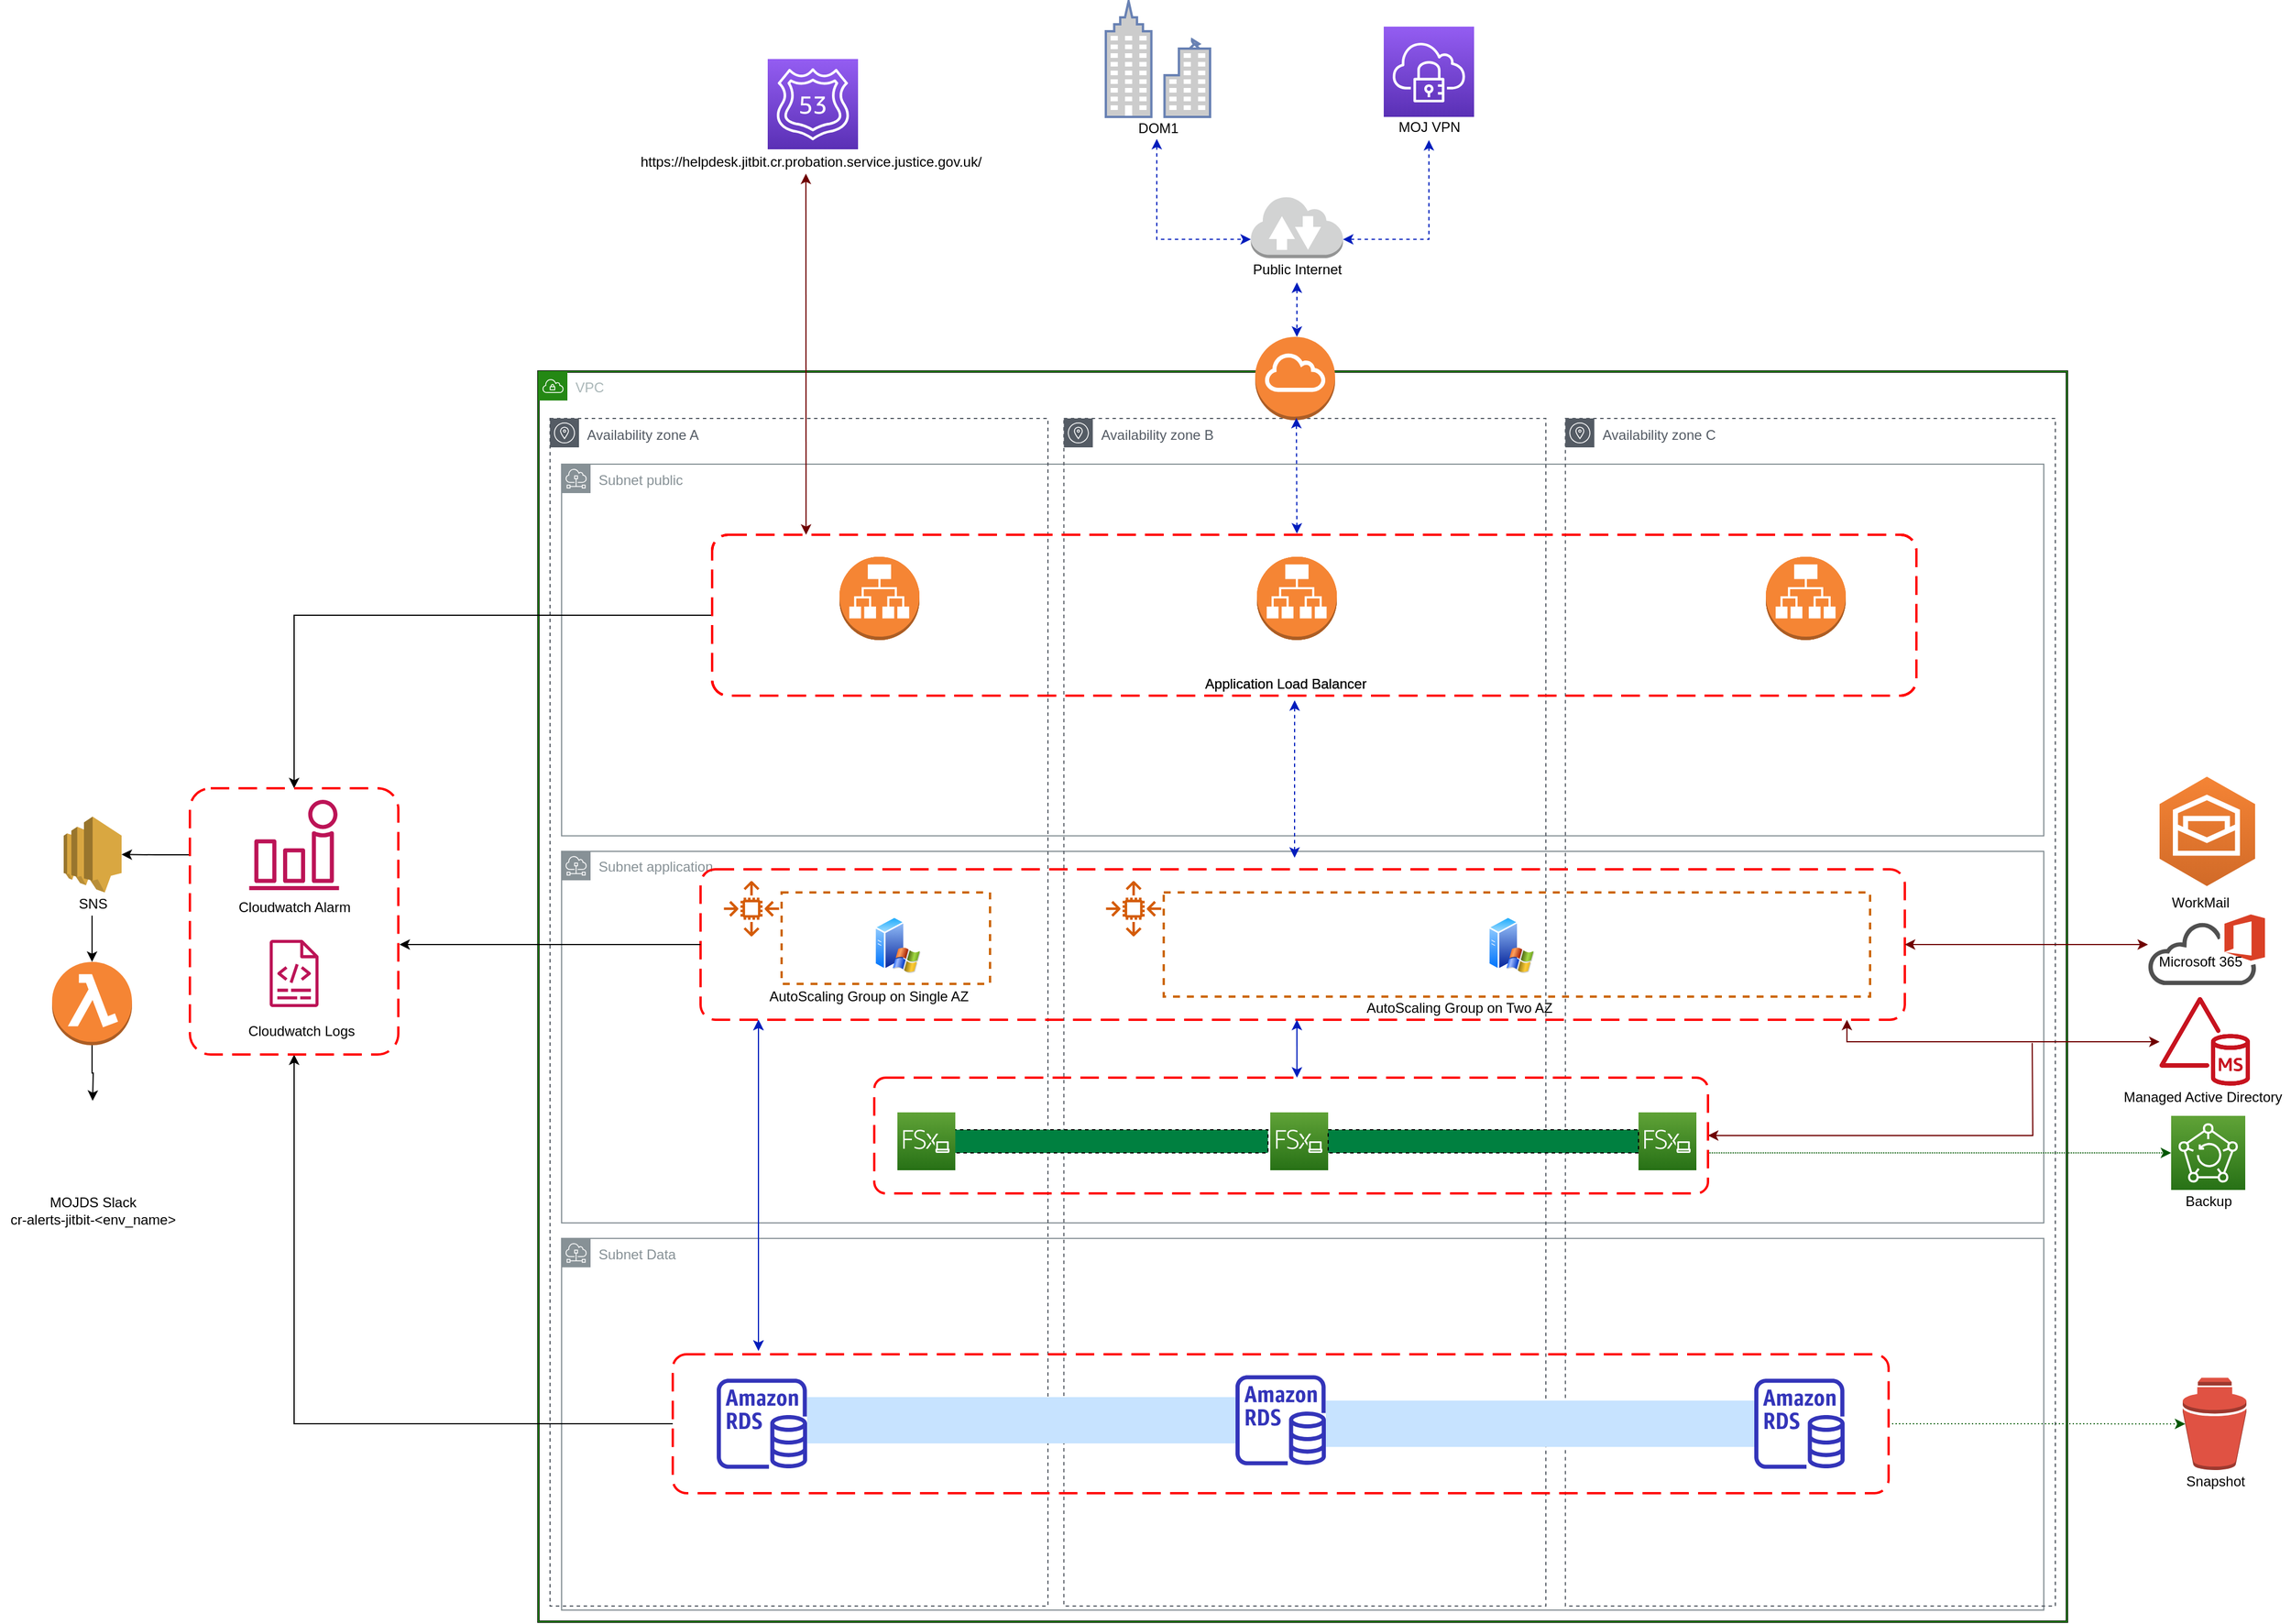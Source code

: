 <mxfile version="15.7.4" type="device"><diagram id="gsjbE1C78E21jLH0nP0n" name="Page-1"><mxGraphModel dx="1426" dy="801" grid="1" gridSize="10" guides="1" tooltips="1" connect="1" arrows="1" fold="1" page="1" pageScale="1" pageWidth="827" pageHeight="1169" math="0" shadow="0"><root><mxCell id="0"/><mxCell id="8p_iDYZXsLpqDmVT-k0H-7" value="Subnets" style="" parent="0"/><mxCell id="8p_iDYZXsLpqDmVT-k0H-8" value="" style="group" parent="8p_iDYZXsLpqDmVT-k0H-7" vertex="1" connectable="0"><mxGeometry x="710" y="480" width="1280" height="990" as="geometry"/></mxCell><mxCell id="8p_iDYZXsLpqDmVT-k0H-9" value="Subnet public" style="outlineConnect=0;gradientColor=none;html=1;whiteSpace=wrap;fontSize=12;fontStyle=0;shape=mxgraph.aws4.group;grIcon=mxgraph.aws4.group_subnet;strokeColor=#879196;fillColor=none;verticalAlign=top;align=left;spacingLeft=30;fontColor=#879196;dashed=0;" parent="8p_iDYZXsLpqDmVT-k0H-8" vertex="1"><mxGeometry width="1280" height="321.081" as="geometry"/></mxCell><mxCell id="8p_iDYZXsLpqDmVT-k0H-10" value="Subnet application" style="outlineConnect=0;gradientColor=none;html=1;whiteSpace=wrap;fontSize=12;fontStyle=0;shape=mxgraph.aws4.group;grIcon=mxgraph.aws4.group_subnet;strokeColor=#879196;fillColor=none;verticalAlign=top;align=left;spacingLeft=30;fontColor=#879196;dashed=0;" parent="8p_iDYZXsLpqDmVT-k0H-8" vertex="1"><mxGeometry y="334.459" width="1280" height="321.081" as="geometry"/></mxCell><mxCell id="8p_iDYZXsLpqDmVT-k0H-11" value="Subnet Data" style="outlineConnect=0;gradientColor=none;html=1;whiteSpace=wrap;fontSize=12;fontStyle=0;shape=mxgraph.aws4.group;grIcon=mxgraph.aws4.group_subnet;strokeColor=#879196;fillColor=none;verticalAlign=top;align=left;spacingLeft=30;fontColor=#879196;dashed=0;" parent="8p_iDYZXsLpqDmVT-k0H-8" vertex="1"><mxGeometry y="668.919" width="1280" height="321.081" as="geometry"/></mxCell><mxCell id="JRkHUUHivJBWcr3CNkuv-0" value="" style="sketch=0;pointerEvents=1;shadow=0;dashed=0;html=1;strokeColor=none;fillColor=#505050;labelPosition=center;verticalLabelPosition=bottom;outlineConnect=0;verticalAlign=top;align=center;shape=mxgraph.office.clouds.office_365;" vertex="1" parent="8p_iDYZXsLpqDmVT-k0H-7"><mxGeometry x="2080" y="869" width="101" height="61" as="geometry"/></mxCell><mxCell id="JRkHUUHivJBWcr3CNkuv-1" value="WorkMail" style="text;html=1;resizable=0;autosize=1;align=center;verticalAlign=middle;points=[];fillColor=none;strokeColor=none;rounded=0;" vertex="1" parent="8p_iDYZXsLpqDmVT-k0H-7"><mxGeometry x="2090" y="849" width="70" height="20" as="geometry"/></mxCell><mxCell id="8p_iDYZXsLpqDmVT-k0H-12" value="VPC" style="" parent="0"/><mxCell id="8p_iDYZXsLpqDmVT-k0H-13" value="" style="group;strokeWidth=2;strokeColor=default;" parent="8p_iDYZXsLpqDmVT-k0H-12" vertex="1" connectable="0"><mxGeometry x="690" y="400" width="1320" height="1080" as="geometry"/></mxCell><mxCell id="8p_iDYZXsLpqDmVT-k0H-14" value="VPC" style="points=[[0,0],[0.25,0],[0.5,0],[0.75,0],[1,0],[1,0.25],[1,0.5],[1,0.75],[1,1],[0.75,1],[0.5,1],[0.25,1],[0,1],[0,0.75],[0,0.5],[0,0.25]];outlineConnect=0;gradientColor=none;html=1;whiteSpace=wrap;fontSize=12;fontStyle=0;shape=mxgraph.aws4.group;grIcon=mxgraph.aws4.group_vpc;strokeColor=#248814;fillColor=none;verticalAlign=top;align=left;spacingLeft=30;fontColor=#AAB7B8;dashed=0;" parent="8p_iDYZXsLpqDmVT-k0H-13" vertex="1"><mxGeometry width="1320.0" height="1080" as="geometry"/></mxCell><mxCell id="8p_iDYZXsLpqDmVT-k0H-15" value="Availability zone C" style="outlineConnect=0;gradientColor=none;html=1;whiteSpace=wrap;fontSize=12;fontStyle=0;shape=mxgraph.aws4.group;grIcon=mxgraph.aws4.group_availability_zone;strokeColor=#545B64;fillColor=none;verticalAlign=top;align=left;spacingLeft=30;fontColor=#545B64;dashed=1;" parent="8p_iDYZXsLpqDmVT-k0H-13" vertex="1"><mxGeometry x="886.87" y="40.5" width="423.13" height="1026" as="geometry"/></mxCell><mxCell id="8p_iDYZXsLpqDmVT-k0H-16" value="Availability zone B" style="outlineConnect=0;gradientColor=none;html=1;whiteSpace=wrap;fontSize=12;fontStyle=0;shape=mxgraph.aws4.group;grIcon=mxgraph.aws4.group_availability_zone;strokeColor=#545B64;fillColor=none;verticalAlign=top;align=left;spacingLeft=30;fontColor=#545B64;dashed=1;" parent="8p_iDYZXsLpqDmVT-k0H-13" vertex="1"><mxGeometry x="453.75" y="40.5" width="416.25" height="1026" as="geometry"/></mxCell><mxCell id="8p_iDYZXsLpqDmVT-k0H-17" value="Availability zone A" style="outlineConnect=0;gradientColor=none;html=1;whiteSpace=wrap;fontSize=12;fontStyle=0;shape=mxgraph.aws4.group;grIcon=mxgraph.aws4.group_availability_zone;strokeColor=#545B64;fillColor=none;verticalAlign=top;align=left;spacingLeft=30;fontColor=#545B64;dashed=1;" parent="8p_iDYZXsLpqDmVT-k0H-13" vertex="1"><mxGeometry x="10" y="40.5" width="430" height="1026" as="geometry"/></mxCell><mxCell id="JRkHUUHivJBWcr3CNkuv-6" value="" style="rounded=1;arcSize=10;dashed=1;strokeColor=#ff0000;fillColor=none;gradientColor=none;dashPattern=8 4;strokeWidth=2;fontColor=#006600;" vertex="1" parent="8p_iDYZXsLpqDmVT-k0H-13"><mxGeometry x="140" y="430" width="1040" height="130" as="geometry"/></mxCell><mxCell id="8p_iDYZXsLpqDmVT-k0H-124" value="" style="aspect=fixed;perimeter=ellipsePerimeter;html=1;align=center;shadow=0;dashed=0;spacingTop=3;image;image=img/lib/active_directory/windows_server_2.svg;" parent="8p_iDYZXsLpqDmVT-k0H-13" vertex="1"><mxGeometry x="290" y="470" width="40" height="50" as="geometry"/></mxCell><mxCell id="JRkHUUHivJBWcr3CNkuv-9" value="" style="sketch=0;outlineConnect=0;fontColor=#232F3E;gradientColor=none;fillColor=#D45B07;strokeColor=none;dashed=0;verticalLabelPosition=bottom;verticalAlign=top;align=center;html=1;fontSize=12;fontStyle=0;aspect=fixed;pointerEvents=1;shape=mxgraph.aws4.auto_scaling2;rounded=1;" vertex="1" parent="8p_iDYZXsLpqDmVT-k0H-13"><mxGeometry x="160" y="440" width="48" height="48" as="geometry"/></mxCell><mxCell id="JRkHUUHivJBWcr3CNkuv-12" value="" style="rounded=0;whiteSpace=wrap;html=1;dashed=1;strokeColor=#CC6600;strokeWidth=2;fillColor=none;" vertex="1" parent="8p_iDYZXsLpqDmVT-k0H-13"><mxGeometry x="210" y="450" width="180" height="79" as="geometry"/></mxCell><mxCell id="JRkHUUHivJBWcr3CNkuv-13" value="" style="sketch=0;outlineConnect=0;fontColor=#232F3E;gradientColor=none;fillColor=#D45B07;strokeColor=none;dashed=0;verticalLabelPosition=bottom;verticalAlign=top;align=center;html=1;fontSize=12;fontStyle=0;aspect=fixed;pointerEvents=1;shape=mxgraph.aws4.auto_scaling2;rounded=1;" vertex="1" parent="8p_iDYZXsLpqDmVT-k0H-13"><mxGeometry x="490" y="440" width="48" height="48" as="geometry"/></mxCell><mxCell id="JRkHUUHivJBWcr3CNkuv-14" value="" style="rounded=0;whiteSpace=wrap;html=1;dashed=1;strokeColor=#CC6600;strokeWidth=2;fillColor=none;" vertex="1" parent="8p_iDYZXsLpqDmVT-k0H-13"><mxGeometry x="540" y="450" width="610" height="90" as="geometry"/></mxCell><mxCell id="JRkHUUHivJBWcr3CNkuv-15" value="" style="aspect=fixed;perimeter=ellipsePerimeter;html=1;align=center;shadow=0;dashed=0;spacingTop=3;image;image=img/lib/active_directory/windows_server_2.svg;rounded=1;strokeColor=#FF0000;strokeWidth=2;fillColor=none;" vertex="1" parent="8p_iDYZXsLpqDmVT-k0H-13"><mxGeometry x="820" y="470" width="40" height="50" as="geometry"/></mxCell><mxCell id="8p_iDYZXsLpqDmVT-k0H-231" value="AutoScaling Group on Single AZ" style="text;html=1;resizable=0;autosize=1;align=center;verticalAlign=middle;points=[];fillColor=none;strokeColor=none;rounded=0;" parent="8p_iDYZXsLpqDmVT-k0H-13" vertex="1"><mxGeometry x="190" y="530" width="190" height="20" as="geometry"/></mxCell><mxCell id="JRkHUUHivJBWcr3CNkuv-17" value="AutoScaling Group on Two AZ" style="text;html=1;resizable=0;autosize=1;align=center;verticalAlign=middle;points=[];fillColor=none;strokeColor=none;rounded=0;" vertex="1" parent="8p_iDYZXsLpqDmVT-k0H-13"><mxGeometry x="705" y="540" width="180" height="20" as="geometry"/></mxCell><mxCell id="8p_iDYZXsLpqDmVT-k0H-18" value="" style="outlineConnect=0;dashed=0;verticalLabelPosition=bottom;verticalAlign=top;align=center;html=1;shape=mxgraph.aws3.internet_gateway;fillColor=#F58536;gradientColor=none;rounded=0;strokeColor=#000000;strokeWidth=2;fontColor=#006600;" parent="8p_iDYZXsLpqDmVT-k0H-12" vertex="1"><mxGeometry x="1309" y="370" width="69" height="72" as="geometry"/></mxCell><mxCell id="8p_iDYZXsLpqDmVT-k0H-19" value="Database" style="" parent="0"/><mxCell id="8p_iDYZXsLpqDmVT-k0H-22" value="" style="rounded=0;whiteSpace=wrap;html=1;fillColor=#C7E3FF;strokeColor=none;dashed=1;strokeWidth=2;" parent="8p_iDYZXsLpqDmVT-k0H-19" vertex="1"><mxGeometry x="922" y="1286" width="370" height="40" as="geometry"/></mxCell><mxCell id="8p_iDYZXsLpqDmVT-k0H-24" value="" style="rounded=0;whiteSpace=wrap;html=1;fillColor=#C7E3FF;strokeColor=none;dashed=1;strokeWidth=2;" parent="8p_iDYZXsLpqDmVT-k0H-19" vertex="1"><mxGeometry x="1370" y="1289" width="370" height="40" as="geometry"/></mxCell><mxCell id="8p_iDYZXsLpqDmVT-k0H-109" value="" style="outlineConnect=0;fontColor=#232F3E;gradientColor=none;fillColor=#3334B9;strokeColor=none;dashed=0;verticalLabelPosition=bottom;verticalAlign=top;align=center;html=1;fontSize=12;fontStyle=0;aspect=fixed;pointerEvents=1;shape=mxgraph.aws4.rds_instance;" parent="8p_iDYZXsLpqDmVT-k0H-19" vertex="1"><mxGeometry x="844" y="1270" width="78" height="78" as="geometry"/></mxCell><mxCell id="8p_iDYZXsLpqDmVT-k0H-110" value="" style="outlineConnect=0;fontColor=#232F3E;gradientColor=none;fillColor=#3334B9;strokeColor=none;dashed=0;verticalLabelPosition=bottom;verticalAlign=top;align=center;html=1;fontSize=12;fontStyle=0;aspect=fixed;pointerEvents=1;shape=mxgraph.aws4.rds_instance;" parent="8p_iDYZXsLpqDmVT-k0H-19" vertex="1"><mxGeometry x="1292" y="1267" width="78" height="78" as="geometry"/></mxCell><mxCell id="8p_iDYZXsLpqDmVT-k0H-111" value="" style="outlineConnect=0;fontColor=#232F3E;gradientColor=none;fillColor=#3334B9;strokeColor=none;dashed=0;verticalLabelPosition=bottom;verticalAlign=top;align=center;html=1;fontSize=12;fontStyle=0;aspect=fixed;pointerEvents=1;shape=mxgraph.aws4.rds_instance;" parent="8p_iDYZXsLpqDmVT-k0H-19" vertex="1"><mxGeometry x="1740" y="1270" width="78" height="78" as="geometry"/></mxCell><mxCell id="8p_iDYZXsLpqDmVT-k0H-145" style="edgeStyle=orthogonalEdgeStyle;rounded=0;orthogonalLoop=1;jettySize=auto;html=1;exitX=1;exitY=0.5;exitDx=0;exitDy=0;entryX=0.04;entryY=0.5;entryDx=0;entryDy=0;entryPerimeter=0;fillColor=#008a00;strokeColor=#005700;dashed=1;dashPattern=1 2;" parent="8p_iDYZXsLpqDmVT-k0H-19" source="8p_iDYZXsLpqDmVT-k0H-120" target="8p_iDYZXsLpqDmVT-k0H-142" edge="1"><mxGeometry relative="1" as="geometry"/></mxCell><mxCell id="8p_iDYZXsLpqDmVT-k0H-120" value="" style="rounded=1;arcSize=10;dashed=1;strokeColor=#ff0000;fillColor=none;gradientColor=none;dashPattern=8 4;strokeWidth=2;fontColor=#006600;" parent="8p_iDYZXsLpqDmVT-k0H-19" vertex="1"><mxGeometry x="806" y="1249" width="1050" height="120" as="geometry"/></mxCell><mxCell id="8p_iDYZXsLpqDmVT-k0H-142" value="" style="outlineConnect=0;dashed=0;verticalLabelPosition=bottom;verticalAlign=top;align=center;html=1;shape=mxgraph.aws3.snapshot;fillColor=#E05243;gradientColor=none;" parent="8p_iDYZXsLpqDmVT-k0H-19" vertex="1"><mxGeometry x="2110" y="1269.25" width="55" height="79.75" as="geometry"/></mxCell><mxCell id="8p_iDYZXsLpqDmVT-k0H-143" value="Snapshot" style="text;html=1;resizable=0;autosize=1;align=center;verticalAlign=middle;points=[];fillColor=none;strokeColor=none;rounded=0;" parent="8p_iDYZXsLpqDmVT-k0H-19" vertex="1"><mxGeometry x="2102.5" y="1349" width="70" height="20" as="geometry"/></mxCell><mxCell id="8p_iDYZXsLpqDmVT-k0H-25" value="FSX" style="" parent="0"/><mxCell id="8p_iDYZXsLpqDmVT-k0H-112" value="" style="points=[[0,0,0],[0.25,0,0],[0.5,0,0],[0.75,0,0],[1,0,0],[0,1,0],[0.25,1,0],[0.5,1,0],[0.75,1,0],[1,1,0],[0,0.25,0],[0,0.5,0],[0,0.75,0],[1,0.25,0],[1,0.5,0],[1,0.75,0]];outlineConnect=0;fontColor=#232F3E;gradientColor=#60A337;gradientDirection=north;fillColor=#277116;strokeColor=#ffffff;dashed=0;verticalLabelPosition=bottom;verticalAlign=top;align=center;html=1;fontSize=12;fontStyle=0;aspect=fixed;shape=mxgraph.aws4.resourceIcon;resIcon=mxgraph.aws4.fsx_for_windows_file_server;" parent="8p_iDYZXsLpqDmVT-k0H-25" vertex="1"><mxGeometry x="1322" y="1040" width="50" height="50" as="geometry"/></mxCell><mxCell id="8p_iDYZXsLpqDmVT-k0H-115" value="" style="rounded=0;whiteSpace=wrap;html=1;fillColor=#008040;dashed=1;" parent="8p_iDYZXsLpqDmVT-k0H-25" vertex="1"><mxGeometry x="1048" y="1055" width="272" height="20" as="geometry"/></mxCell><mxCell id="8p_iDYZXsLpqDmVT-k0H-149" style="edgeStyle=orthogonalEdgeStyle;rounded=0;orthogonalLoop=1;jettySize=auto;html=1;exitX=0.999;exitY=0.65;exitDx=0;exitDy=0;entryX=0;entryY=0.5;entryDx=0;entryDy=0;entryPerimeter=0;exitPerimeter=0;fillColor=#008a00;strokeColor=#005700;dashed=1;dashPattern=1 1;" parent="8p_iDYZXsLpqDmVT-k0H-25" source="8p_iDYZXsLpqDmVT-k0H-118" target="8p_iDYZXsLpqDmVT-k0H-146" edge="1"><mxGeometry relative="1" as="geometry"/></mxCell><mxCell id="8p_iDYZXsLpqDmVT-k0H-158" style="edgeStyle=orthogonalEdgeStyle;rounded=0;orthogonalLoop=1;jettySize=auto;html=1;exitX=1;exitY=0.5;exitDx=0;exitDy=0;endArrow=none;endFill=0;startArrow=classic;startFill=1;fillColor=#a20025;strokeColor=#6F0000;" parent="8p_iDYZXsLpqDmVT-k0H-25" source="8p_iDYZXsLpqDmVT-k0H-118" edge="1"><mxGeometry relative="1" as="geometry"><mxPoint x="1980" y="980" as="targetPoint"/></mxGeometry></mxCell><mxCell id="8p_iDYZXsLpqDmVT-k0H-118" value="" style="rounded=1;arcSize=10;dashed=1;strokeColor=#ff0000;fillColor=none;gradientColor=none;dashPattern=8 4;strokeWidth=2;fontColor=#006600;" parent="8p_iDYZXsLpqDmVT-k0H-25" vertex="1"><mxGeometry x="980" y="1010" width="720" height="100" as="geometry"/></mxCell><mxCell id="8p_iDYZXsLpqDmVT-k0H-126" value="" style="points=[[0,0,0],[0.25,0,0],[0.5,0,0],[0.75,0,0],[1,0,0],[0,1,0],[0.25,1,0],[0.5,1,0],[0.75,1,0],[1,1,0],[0,0.25,0],[0,0.5,0],[0,0.75,0],[1,0.25,0],[1,0.5,0],[1,0.75,0]];outlineConnect=0;fontColor=#232F3E;gradientColor=#60A337;gradientDirection=north;fillColor=#277116;strokeColor=#ffffff;dashed=0;verticalLabelPosition=bottom;verticalAlign=top;align=center;html=1;fontSize=12;fontStyle=0;aspect=fixed;shape=mxgraph.aws4.resourceIcon;resIcon=mxgraph.aws4.fsx_for_windows_file_server;" parent="8p_iDYZXsLpqDmVT-k0H-25" vertex="1"><mxGeometry x="1640" y="1040" width="50" height="50" as="geometry"/></mxCell><mxCell id="8p_iDYZXsLpqDmVT-k0H-127" value="" style="points=[[0,0,0],[0.25,0,0],[0.5,0,0],[0.75,0,0],[1,0,0],[0,1,0],[0.25,1,0],[0.5,1,0],[0.75,1,0],[1,1,0],[0,0.25,0],[0,0.5,0],[0,0.75,0],[1,0.25,0],[1,0.5,0],[1,0.75,0]];outlineConnect=0;fontColor=#232F3E;gradientColor=#60A337;gradientDirection=north;fillColor=#277116;strokeColor=#ffffff;dashed=0;verticalLabelPosition=bottom;verticalAlign=top;align=center;html=1;fontSize=12;fontStyle=0;aspect=fixed;shape=mxgraph.aws4.resourceIcon;resIcon=mxgraph.aws4.fsx_for_windows_file_server;" parent="8p_iDYZXsLpqDmVT-k0H-25" vertex="1"><mxGeometry x="1000" y="1040" width="50" height="50" as="geometry"/></mxCell><mxCell id="8p_iDYZXsLpqDmVT-k0H-128" value="" style="rounded=0;whiteSpace=wrap;html=1;fillColor=#008040;dashed=1;" parent="8p_iDYZXsLpqDmVT-k0H-25" vertex="1"><mxGeometry x="1372" y="1055" width="268" height="20" as="geometry"/></mxCell><mxCell id="8p_iDYZXsLpqDmVT-k0H-146" value="" style="points=[[0,0,0],[0.25,0,0],[0.5,0,0],[0.75,0,0],[1,0,0],[0,1,0],[0.25,1,0],[0.5,1,0],[0.75,1,0],[1,1,0],[0,0.25,0],[0,0.5,0],[0,0.75,0],[1,0.25,0],[1,0.5,0],[1,0.75,0]];outlineConnect=0;fontColor=#232F3E;gradientColor=#60A337;gradientDirection=north;fillColor=#277116;strokeColor=#ffffff;dashed=0;verticalLabelPosition=bottom;verticalAlign=top;align=center;html=1;fontSize=12;fontStyle=0;aspect=fixed;shape=mxgraph.aws4.resourceIcon;resIcon=mxgraph.aws4.backup;" parent="8p_iDYZXsLpqDmVT-k0H-25" vertex="1"><mxGeometry x="2100" y="1043" width="64" height="64" as="geometry"/></mxCell><mxCell id="8p_iDYZXsLpqDmVT-k0H-147" value="Backup" style="text;html=1;resizable=0;autosize=1;align=center;verticalAlign=middle;points=[];fillColor=none;strokeColor=none;rounded=0;" parent="8p_iDYZXsLpqDmVT-k0H-25" vertex="1"><mxGeometry x="2102" y="1107" width="60" height="20" as="geometry"/></mxCell><mxCell id="8p_iDYZXsLpqDmVT-k0H-122" value="Application" style="" parent="0"/><mxCell id="8p_iDYZXsLpqDmVT-k0H-150" style="edgeStyle=orthogonalEdgeStyle;rounded=0;orthogonalLoop=1;jettySize=auto;html=1;startArrow=classic;startFill=1;fillColor=#a20025;strokeColor=#6F0000;" parent="8p_iDYZXsLpqDmVT-k0H-122" source="JRkHUUHivJBWcr3CNkuv-6" target="8p_iDYZXsLpqDmVT-k0H-131" edge="1"><mxGeometry relative="1" as="geometry"><mxPoint x="1870" y="895" as="sourcePoint"/><Array as="points"><mxPoint x="1820" y="979"/></Array></mxGeometry></mxCell><mxCell id="8p_iDYZXsLpqDmVT-k0H-131" value="" style="outlineConnect=0;fontColor=#232F3E;gradientColor=none;fillColor=#C7131F;strokeColor=none;dashed=0;verticalLabelPosition=bottom;verticalAlign=top;align=center;html=1;fontSize=12;fontStyle=0;aspect=fixed;pointerEvents=1;shape=mxgraph.aws4.managed_ms_ad;" parent="8p_iDYZXsLpqDmVT-k0H-122" vertex="1"><mxGeometry x="2090" y="940" width="78" height="77" as="geometry"/></mxCell><mxCell id="8p_iDYZXsLpqDmVT-k0H-132" value="" style="outlineConnect=0;dashed=0;verticalLabelPosition=bottom;verticalAlign=top;align=center;html=1;shape=mxgraph.aws3.application_load_balancer;fillColor=#F58534;gradientColor=none;" parent="8p_iDYZXsLpqDmVT-k0H-122" vertex="1"><mxGeometry x="950" y="560" width="69" height="72" as="geometry"/></mxCell><mxCell id="8p_iDYZXsLpqDmVT-k0H-133" value="" style="outlineConnect=0;dashed=0;verticalLabelPosition=bottom;verticalAlign=top;align=center;html=1;shape=mxgraph.aws3.application_load_balancer;fillColor=#F58534;gradientColor=none;" parent="8p_iDYZXsLpqDmVT-k0H-122" vertex="1"><mxGeometry x="1310.5" y="560" width="69" height="72" as="geometry"/></mxCell><mxCell id="8p_iDYZXsLpqDmVT-k0H-134" value="" style="outlineConnect=0;dashed=0;verticalLabelPosition=bottom;verticalAlign=top;align=center;html=1;shape=mxgraph.aws3.application_load_balancer;fillColor=#F58534;gradientColor=none;" parent="8p_iDYZXsLpqDmVT-k0H-122" vertex="1"><mxGeometry x="1750" y="560" width="69" height="72" as="geometry"/></mxCell><mxCell id="8p_iDYZXsLpqDmVT-k0H-136" value="" style="rounded=1;arcSize=10;dashed=1;strokeColor=#ff0000;fillColor=none;gradientColor=none;dashPattern=8 4;strokeWidth=2;fontColor=#006600;" parent="8p_iDYZXsLpqDmVT-k0H-122" vertex="1"><mxGeometry x="840" y="541" width="1040" height="139" as="geometry"/></mxCell><mxCell id="8p_iDYZXsLpqDmVT-k0H-137" value="Application Load Balancer" style="text;html=1;resizable=0;autosize=1;align=center;verticalAlign=middle;points=[];fillColor=none;strokeColor=none;rounded=0;" parent="8p_iDYZXsLpqDmVT-k0H-122" vertex="1"><mxGeometry x="1260" y="660" width="150" height="20" as="geometry"/></mxCell><mxCell id="8p_iDYZXsLpqDmVT-k0H-138" value="Managed Active Directory" style="text;html=1;resizable=0;autosize=1;align=center;verticalAlign=middle;points=[];fillColor=none;strokeColor=none;rounded=0;" parent="8p_iDYZXsLpqDmVT-k0H-122" vertex="1"><mxGeometry x="2052.25" y="1017" width="150" height="20" as="geometry"/></mxCell><mxCell id="8p_iDYZXsLpqDmVT-k0H-213" value="" style="endArrow=classic;startArrow=classic;html=1;entryX=0.487;entryY=1;entryDx=0;entryDy=0;entryPerimeter=0;exitX=0.078;exitY=0;exitDx=0;exitDy=0;exitPerimeter=0;fillColor=#a20025;strokeColor=#6F0000;" parent="8p_iDYZXsLpqDmVT-k0H-122" source="8p_iDYZXsLpqDmVT-k0H-195" target="8p_iDYZXsLpqDmVT-k0H-200" edge="1"><mxGeometry width="50" height="50" relative="1" as="geometry"><mxPoint x="1160" y="330" as="sourcePoint"/><mxPoint x="1210" y="280" as="targetPoint"/></mxGeometry></mxCell><mxCell id="8p_iDYZXsLpqDmVT-k0H-214" value="" style="endArrow=classic;startArrow=classic;html=1;entryX=0.5;entryY=1;entryDx=0;entryDy=0;exitX=0.507;exitY=0;exitDx=0;exitDy=0;exitPerimeter=0;fillColor=#0050ef;strokeColor=#001DBC;" parent="8p_iDYZXsLpqDmVT-k0H-122" source="8p_iDYZXsLpqDmVT-k0H-118" edge="1"><mxGeometry width="50" height="50" relative="1" as="geometry"><mxPoint x="931.12" y="551" as="sourcePoint"/><mxPoint x="1345" y="960" as="targetPoint"/></mxGeometry></mxCell><mxCell id="8p_iDYZXsLpqDmVT-k0H-216" value="" style="endArrow=classic;startArrow=classic;html=1;fillColor=#0050ef;strokeColor=#001DBC;" parent="8p_iDYZXsLpqDmVT-k0H-122" edge="1"><mxGeometry width="50" height="50" relative="1" as="geometry"><mxPoint x="880" y="1246" as="sourcePoint"/><mxPoint x="880" y="960" as="targetPoint"/></mxGeometry></mxCell><mxCell id="8p_iDYZXsLpqDmVT-k0H-217" value="" style="endArrow=classic;startArrow=classic;html=1;entryX=0.567;entryY=1.2;entryDx=0;entryDy=0;entryPerimeter=0;fillColor=#0050ef;strokeColor=#001DBC;dashed=1;" parent="8p_iDYZXsLpqDmVT-k0H-122" edge="1"><mxGeometry width="50" height="50" relative="1" as="geometry"><mxPoint x="1343" y="820" as="sourcePoint"/><mxPoint x="1343.05" y="684" as="targetPoint"/><Array as="points"><mxPoint x="1343" y="760"/></Array></mxGeometry></mxCell><mxCell id="8p_iDYZXsLpqDmVT-k0H-218" value="" style="endArrow=classic;startArrow=classic;html=1;entryX=0.567;entryY=1.2;entryDx=0;entryDy=0;entryPerimeter=0;fillColor=#0050ef;strokeColor=#001DBC;dashed=1;" parent="8p_iDYZXsLpqDmVT-k0H-122" edge="1"><mxGeometry width="50" height="50" relative="1" as="geometry"><mxPoint x="1345" y="540" as="sourcePoint"/><mxPoint x="1344.53" y="440" as="targetPoint"/></mxGeometry></mxCell><mxCell id="8p_iDYZXsLpqDmVT-k0H-185" value="Access" style="" parent="0"/><mxCell id="8p_iDYZXsLpqDmVT-k0H-187" style="edgeStyle=orthogonalEdgeStyle;rounded=0;orthogonalLoop=1;jettySize=auto;html=1;startArrow=classic;startFill=1;fillColor=#a20025;strokeColor=#6F0000;" parent="8p_iDYZXsLpqDmVT-k0H-185" target="JRkHUUHivJBWcr3CNkuv-0" edge="1"><mxGeometry relative="1" as="geometry"><mxPoint x="1870" y="895" as="sourcePoint"/><mxPoint x="2030" y="750" as="targetPoint"/><Array as="points"><mxPoint x="2050" y="895"/><mxPoint x="2050" y="895"/></Array></mxGeometry></mxCell><mxCell id="8p_iDYZXsLpqDmVT-k0H-190" value="" style="outlineConnect=0;fontColor=#232F3E;gradientColor=none;fillColor=#C7131F;strokeColor=none;dashed=0;verticalLabelPosition=bottom;verticalAlign=top;align=center;html=1;fontSize=12;fontStyle=0;aspect=fixed;pointerEvents=1;shape=mxgraph.aws4.managed_ms_ad;" parent="8p_iDYZXsLpqDmVT-k0H-185" vertex="1"><mxGeometry x="2090" y="940" width="78" height="77" as="geometry"/></mxCell><mxCell id="8p_iDYZXsLpqDmVT-k0H-191" value="" style="outlineConnect=0;dashed=0;verticalLabelPosition=bottom;verticalAlign=top;align=center;html=1;shape=mxgraph.aws3.application_load_balancer;fillColor=#F58534;gradientColor=none;" parent="8p_iDYZXsLpqDmVT-k0H-185" vertex="1"><mxGeometry x="950" y="560" width="69" height="72" as="geometry"/></mxCell><mxCell id="8p_iDYZXsLpqDmVT-k0H-192" value="" style="outlineConnect=0;dashed=0;verticalLabelPosition=bottom;verticalAlign=top;align=center;html=1;shape=mxgraph.aws3.application_load_balancer;fillColor=#F58534;gradientColor=none;" parent="8p_iDYZXsLpqDmVT-k0H-185" vertex="1"><mxGeometry x="1310.5" y="560" width="69" height="72" as="geometry"/></mxCell><mxCell id="8p_iDYZXsLpqDmVT-k0H-193" value="" style="outlineConnect=0;dashed=0;verticalLabelPosition=bottom;verticalAlign=top;align=center;html=1;shape=mxgraph.aws3.application_load_balancer;fillColor=#F58534;gradientColor=none;" parent="8p_iDYZXsLpqDmVT-k0H-185" vertex="1"><mxGeometry x="1750" y="560" width="69" height="72" as="geometry"/></mxCell><mxCell id="8p_iDYZXsLpqDmVT-k0H-194" value="" style="outlineConnect=0;dashed=0;verticalLabelPosition=bottom;verticalAlign=top;align=center;html=1;shape=mxgraph.aws3.workmail;fillColor=#D16A28;gradientColor=#F58435;gradientDirection=north;" parent="8p_iDYZXsLpqDmVT-k0H-185" vertex="1"><mxGeometry x="2090" y="750" width="82.5" height="94.5" as="geometry"/></mxCell><mxCell id="8p_iDYZXsLpqDmVT-k0H-195" value="" style="rounded=1;arcSize=10;dashed=1;strokeColor=#ff0000;fillColor=none;gradientColor=none;dashPattern=8 4;strokeWidth=2;fontColor=#006600;" parent="8p_iDYZXsLpqDmVT-k0H-185" vertex="1"><mxGeometry x="840" y="541" width="1040" height="139" as="geometry"/></mxCell><mxCell id="8p_iDYZXsLpqDmVT-k0H-196" value="Application Load Balancer" style="text;html=1;resizable=0;autosize=1;align=center;verticalAlign=middle;points=[];fillColor=none;strokeColor=none;rounded=0;" parent="8p_iDYZXsLpqDmVT-k0H-185" vertex="1"><mxGeometry x="1260" y="660" width="150" height="20" as="geometry"/></mxCell><mxCell id="8p_iDYZXsLpqDmVT-k0H-199" value="" style="points=[[0,0,0],[0.25,0,0],[0.5,0,0],[0.75,0,0],[1,0,0],[0,1,0],[0.25,1,0],[0.5,1,0],[0.75,1,0],[1,1,0],[0,0.25,0],[0,0.5,0],[0,0.75,0],[1,0.25,0],[1,0.5,0],[1,0.75,0]];outlineConnect=0;fontColor=#232F3E;gradientColor=#945DF2;gradientDirection=north;fillColor=#5A30B5;strokeColor=#ffffff;dashed=0;verticalLabelPosition=bottom;verticalAlign=top;align=center;html=1;fontSize=12;fontStyle=0;aspect=fixed;shape=mxgraph.aws4.resourceIcon;resIcon=mxgraph.aws4.route_53;" parent="8p_iDYZXsLpqDmVT-k0H-185" vertex="1"><mxGeometry x="888" y="130" width="78" height="78" as="geometry"/></mxCell><mxCell id="8p_iDYZXsLpqDmVT-k0H-200" value="https://helpdesk.jitbit.cr.probation.service.justice.gov.uk/" style="text;html=1;resizable=0;autosize=1;align=center;verticalAlign=middle;points=[];fillColor=none;strokeColor=none;rounded=0;" parent="8p_iDYZXsLpqDmVT-k0H-185" vertex="1"><mxGeometry x="770" y="209" width="310" height="20" as="geometry"/></mxCell><mxCell id="8p_iDYZXsLpqDmVT-k0H-201" style="edgeStyle=orthogonalEdgeStyle;rounded=0;orthogonalLoop=1;jettySize=auto;html=1;exitX=0.5;exitY=1.05;exitDx=0;exitDy=0;exitPerimeter=0;entryX=1;entryY=0.7;entryDx=0;entryDy=0;entryPerimeter=0;startArrow=classic;startFill=1;fillColor=#0050ef;strokeColor=#001DBC;dashed=1;" parent="8p_iDYZXsLpqDmVT-k0H-185" source="8p_iDYZXsLpqDmVT-k0H-209" target="8p_iDYZXsLpqDmVT-k0H-206" edge="1"><mxGeometry relative="1" as="geometry"/></mxCell><mxCell id="8p_iDYZXsLpqDmVT-k0H-202" value="" style="points=[[0,0,0],[0.25,0,0],[0.5,0,0],[0.75,0,0],[1,0,0],[0,1,0],[0.25,1,0],[0.5,1,0],[0.75,1,0],[1,1,0],[0,0.25,0],[0,0.5,0],[0,0.75,0],[1,0.25,0],[1,0.5,0],[1,0.75,0]];outlineConnect=0;fontColor=#232F3E;gradientColor=#945DF2;gradientDirection=north;fillColor=#5A30B5;strokeColor=#ffffff;dashed=0;verticalLabelPosition=bottom;verticalAlign=top;align=center;html=1;fontSize=12;fontStyle=0;aspect=fixed;shape=mxgraph.aws4.resourceIcon;resIcon=mxgraph.aws4.client_vpn;" parent="8p_iDYZXsLpqDmVT-k0H-185" vertex="1"><mxGeometry x="1420" y="102" width="78" height="78" as="geometry"/></mxCell><mxCell id="8p_iDYZXsLpqDmVT-k0H-203" style="edgeStyle=orthogonalEdgeStyle;rounded=0;orthogonalLoop=1;jettySize=auto;html=1;exitX=0.48;exitY=0.95;exitDx=0;exitDy=0;exitPerimeter=0;entryX=0;entryY=0.7;entryDx=0;entryDy=0;entryPerimeter=0;verticalAlign=middle;horizontal=1;startArrow=classic;startFill=1;fillColor=#0050ef;strokeColor=#001DBC;dashed=1;" parent="8p_iDYZXsLpqDmVT-k0H-185" source="8p_iDYZXsLpqDmVT-k0H-208" target="8p_iDYZXsLpqDmVT-k0H-206" edge="1"><mxGeometry relative="1" as="geometry"/></mxCell><mxCell id="8p_iDYZXsLpqDmVT-k0H-204" value="" style="fontColor=#0066CC;verticalAlign=top;verticalLabelPosition=bottom;labelPosition=center;align=center;html=1;outlineConnect=0;fillColor=#CCCCCC;strokeColor=#6881B3;gradientColor=none;gradientDirection=north;strokeWidth=2;shape=mxgraph.networks.business_center;" parent="8p_iDYZXsLpqDmVT-k0H-185" vertex="1"><mxGeometry x="1180" y="80" width="90" height="100" as="geometry"/></mxCell><mxCell id="8p_iDYZXsLpqDmVT-k0H-205" style="edgeStyle=orthogonalEdgeStyle;rounded=0;orthogonalLoop=1;jettySize=auto;html=1;exitX=0.5;exitY=1.05;exitDx=0;exitDy=0;exitPerimeter=0;startArrow=classic;startFill=1;fillColor=#0050ef;strokeColor=#001DBC;dashed=1;" parent="8p_iDYZXsLpqDmVT-k0H-185" source="8p_iDYZXsLpqDmVT-k0H-207" edge="1"><mxGeometry relative="1" as="geometry"><mxPoint x="1345" y="370" as="targetPoint"/></mxGeometry></mxCell><mxCell id="8p_iDYZXsLpqDmVT-k0H-206" value="" style="outlineConnect=0;dashed=0;verticalLabelPosition=bottom;verticalAlign=top;align=center;html=1;shape=mxgraph.aws3.internet_2;fillColor=#D2D3D3;gradientColor=none;" parent="8p_iDYZXsLpqDmVT-k0H-185" vertex="1"><mxGeometry x="1305.25" y="248" width="79.5" height="54" as="geometry"/></mxCell><mxCell id="8p_iDYZXsLpqDmVT-k0H-207" value="Public Internet" style="text;html=1;resizable=0;autosize=1;align=center;verticalAlign=middle;points=[];fillColor=none;strokeColor=none;rounded=0;" parent="8p_iDYZXsLpqDmVT-k0H-185" vertex="1"><mxGeometry x="1300" y="302" width="90" height="20" as="geometry"/></mxCell><mxCell id="8p_iDYZXsLpqDmVT-k0H-208" value="DOM1" style="text;html=1;resizable=0;autosize=1;align=center;verticalAlign=middle;points=[];fillColor=none;strokeColor=none;rounded=0;" parent="8p_iDYZXsLpqDmVT-k0H-185" vertex="1"><mxGeometry x="1200" y="180" width="50" height="20" as="geometry"/></mxCell><mxCell id="8p_iDYZXsLpqDmVT-k0H-209" value="MOJ VPN" style="text;html=1;resizable=0;autosize=1;align=center;verticalAlign=middle;points=[];fillColor=none;strokeColor=none;rounded=0;" parent="8p_iDYZXsLpqDmVT-k0H-185" vertex="1"><mxGeometry x="1424" y="179" width="70" height="20" as="geometry"/></mxCell><mxCell id="JDmraC3Lx40adAWJnMyy-6" style="edgeStyle=orthogonalEdgeStyle;rounded=0;orthogonalLoop=1;jettySize=auto;html=1;exitX=0.5;exitY=1;exitDx=0;exitDy=0;exitPerimeter=0;" parent="8p_iDYZXsLpqDmVT-k0H-185" source="JDmraC3Lx40adAWJnMyy-3" edge="1"><mxGeometry relative="1" as="geometry"><mxPoint x="305" y="1030" as="targetPoint"/></mxGeometry></mxCell><mxCell id="JDmraC3Lx40adAWJnMyy-3" value="" style="outlineConnect=0;dashed=0;verticalLabelPosition=bottom;verticalAlign=top;align=center;html=1;shape=mxgraph.aws3.lambda_function;fillColor=#F58534;gradientColor=none;" parent="8p_iDYZXsLpqDmVT-k0H-185" vertex="1"><mxGeometry x="270" y="910" width="69" height="72" as="geometry"/></mxCell><mxCell id="JDmraC3Lx40adAWJnMyy-4" style="edgeStyle=orthogonalEdgeStyle;rounded=0;orthogonalLoop=1;jettySize=auto;html=1;" parent="8p_iDYZXsLpqDmVT-k0H-185" source="8p_iDYZXsLpqDmVT-k0H-258" target="JDmraC3Lx40adAWJnMyy-3" edge="1"><mxGeometry relative="1" as="geometry"/></mxCell><mxCell id="8p_iDYZXsLpqDmVT-k0H-220" value="Monitor and logging" style="" parent="0"/><mxCell id="8p_iDYZXsLpqDmVT-k0H-221" style="edgeStyle=orthogonalEdgeStyle;rounded=0;orthogonalLoop=1;jettySize=auto;html=1;exitX=1;exitY=0.75;exitDx=0;exitDy=0;startArrow=classic;startFill=1;fillColor=#a20025;strokeColor=#6F0000;" parent="8p_iDYZXsLpqDmVT-k0H-220" target="8p_iDYZXsLpqDmVT-k0H-225" edge="1"><mxGeometry relative="1" as="geometry"/></mxCell><mxCell id="8p_iDYZXsLpqDmVT-k0H-246" style="edgeStyle=orthogonalEdgeStyle;rounded=0;orthogonalLoop=1;jettySize=auto;html=1;exitX=0;exitY=0.5;exitDx=0;exitDy=0;startArrow=none;startFill=0;endArrow=classic;endFill=1;strokeColor=#000000;" parent="8p_iDYZXsLpqDmVT-k0H-220" edge="1" source="JRkHUUHivJBWcr3CNkuv-6"><mxGeometry relative="1" as="geometry"><mxPoint x="570" y="895" as="targetPoint"/><mxPoint x="820" y="895" as="sourcePoint"/></mxGeometry></mxCell><mxCell id="8p_iDYZXsLpqDmVT-k0H-225" value="" style="outlineConnect=0;fontColor=#232F3E;gradientColor=none;fillColor=#C7131F;strokeColor=none;dashed=0;verticalLabelPosition=bottom;verticalAlign=top;align=center;html=1;fontSize=12;fontStyle=0;aspect=fixed;pointerEvents=1;shape=mxgraph.aws4.managed_ms_ad;" parent="8p_iDYZXsLpqDmVT-k0H-220" vertex="1"><mxGeometry x="2090" y="940" width="78" height="77" as="geometry"/></mxCell><mxCell id="8p_iDYZXsLpqDmVT-k0H-226" value="" style="outlineConnect=0;dashed=0;verticalLabelPosition=bottom;verticalAlign=top;align=center;html=1;shape=mxgraph.aws3.application_load_balancer;fillColor=#F58534;gradientColor=none;" parent="8p_iDYZXsLpqDmVT-k0H-220" vertex="1"><mxGeometry x="950" y="560" width="69" height="72" as="geometry"/></mxCell><mxCell id="8p_iDYZXsLpqDmVT-k0H-227" value="" style="outlineConnect=0;dashed=0;verticalLabelPosition=bottom;verticalAlign=top;align=center;html=1;shape=mxgraph.aws3.application_load_balancer;fillColor=#F58534;gradientColor=none;" parent="8p_iDYZXsLpqDmVT-k0H-220" vertex="1"><mxGeometry x="1310.5" y="560" width="69" height="72" as="geometry"/></mxCell><mxCell id="8p_iDYZXsLpqDmVT-k0H-228" value="" style="outlineConnect=0;dashed=0;verticalLabelPosition=bottom;verticalAlign=top;align=center;html=1;shape=mxgraph.aws3.application_load_balancer;fillColor=#F58534;gradientColor=none;" parent="8p_iDYZXsLpqDmVT-k0H-220" vertex="1"><mxGeometry x="1750" y="560" width="69" height="72" as="geometry"/></mxCell><mxCell id="8p_iDYZXsLpqDmVT-k0H-242" style="edgeStyle=orthogonalEdgeStyle;rounded=0;orthogonalLoop=1;jettySize=auto;html=1;exitX=0;exitY=0.5;exitDx=0;exitDy=0;startArrow=none;startFill=0;endArrow=classic;endFill=1;gradientColor=#ffa500;fillColor=#ffcd28;entryX=0.5;entryY=0;entryDx=0;entryDy=0;" parent="8p_iDYZXsLpqDmVT-k0H-220" source="8p_iDYZXsLpqDmVT-k0H-230" target="8p_iDYZXsLpqDmVT-k0H-249" edge="1"><mxGeometry relative="1" as="geometry"><Array as="points"><mxPoint x="479" y="611"/></Array></mxGeometry></mxCell><mxCell id="8p_iDYZXsLpqDmVT-k0H-230" value="" style="rounded=1;arcSize=10;dashed=1;strokeColor=#ff0000;fillColor=none;gradientColor=none;dashPattern=8 4;strokeWidth=2;fontColor=#006600;" parent="8p_iDYZXsLpqDmVT-k0H-220" vertex="1"><mxGeometry x="840" y="541" width="1040" height="139" as="geometry"/></mxCell><mxCell id="8p_iDYZXsLpqDmVT-k0H-233" value="Microsoft 365" style="text;html=1;resizable=0;autosize=1;align=center;verticalAlign=middle;points=[];fillColor=none;strokeColor=none;rounded=0;" parent="8p_iDYZXsLpqDmVT-k0H-220" vertex="1"><mxGeometry x="2080" y="900" width="90" height="20" as="geometry"/></mxCell><mxCell id="8p_iDYZXsLpqDmVT-k0H-236" value="" style="endArrow=classic;startArrow=classic;html=1;fillColor=#0050ef;strokeColor=#001DBC;" parent="8p_iDYZXsLpqDmVT-k0H-220" edge="1"><mxGeometry width="50" height="50" relative="1" as="geometry"><mxPoint x="880" y="1246" as="sourcePoint"/><mxPoint x="880" y="960" as="targetPoint"/></mxGeometry></mxCell><mxCell id="8p_iDYZXsLpqDmVT-k0H-239" value="" style="outlineConnect=0;fontColor=#232F3E;gradientColor=none;fillColor=#BC1356;strokeColor=none;dashed=0;verticalLabelPosition=bottom;verticalAlign=top;align=center;html=1;fontSize=12;fontStyle=0;aspect=fixed;pointerEvents=1;shape=mxgraph.aws4.alarm;" parent="8p_iDYZXsLpqDmVT-k0H-220" vertex="1"><mxGeometry x="440" y="770" width="78" height="78" as="geometry"/></mxCell><mxCell id="8p_iDYZXsLpqDmVT-k0H-245" style="edgeStyle=orthogonalEdgeStyle;rounded=0;orthogonalLoop=1;jettySize=auto;html=1;startArrow=classic;startFill=1;endArrow=none;endFill=0;strokeColor=#000000;" parent="8p_iDYZXsLpqDmVT-k0H-220" target="8p_iDYZXsLpqDmVT-k0H-120" edge="1"><mxGeometry relative="1" as="geometry"><mxPoint x="479" y="990" as="sourcePoint"/><Array as="points"><mxPoint x="479" y="1309"/></Array></mxGeometry></mxCell><mxCell id="8p_iDYZXsLpqDmVT-k0H-240" value="" style="outlineConnect=0;fontColor=#232F3E;gradientColor=none;fillColor=#BC1356;strokeColor=none;dashed=0;verticalLabelPosition=bottom;verticalAlign=top;align=center;html=1;fontSize=12;fontStyle=0;aspect=fixed;pointerEvents=1;shape=mxgraph.aws4.logs;" parent="8p_iDYZXsLpqDmVT-k0H-220" vertex="1"><mxGeometry x="440" y="891" width="78" height="58" as="geometry"/></mxCell><mxCell id="8p_iDYZXsLpqDmVT-k0H-247" value="Cloudwatch Alarm" style="text;html=1;resizable=0;autosize=1;align=center;verticalAlign=middle;points=[];fillColor=none;strokeColor=none;rounded=0;" parent="8p_iDYZXsLpqDmVT-k0H-220" vertex="1"><mxGeometry x="424" y="852.75" width="110" height="20" as="geometry"/></mxCell><mxCell id="8p_iDYZXsLpqDmVT-k0H-248" value="Cloudwatch Logs" style="text;html=1;resizable=0;autosize=1;align=center;verticalAlign=middle;points=[];fillColor=none;strokeColor=none;rounded=0;" parent="8p_iDYZXsLpqDmVT-k0H-220" vertex="1"><mxGeometry x="430" y="960" width="110" height="20" as="geometry"/></mxCell><mxCell id="8p_iDYZXsLpqDmVT-k0H-254" style="edgeStyle=orthogonalEdgeStyle;rounded=0;orthogonalLoop=1;jettySize=auto;html=1;exitX=0;exitY=0.25;exitDx=0;exitDy=0;entryX=1;entryY=0.5;entryDx=0;entryDy=0;entryPerimeter=0;startArrow=none;startFill=0;endArrow=classic;endFill=1;strokeColor=#000000;" parent="8p_iDYZXsLpqDmVT-k0H-220" source="8p_iDYZXsLpqDmVT-k0H-249" target="8p_iDYZXsLpqDmVT-k0H-250" edge="1"><mxGeometry relative="1" as="geometry"/></mxCell><mxCell id="8p_iDYZXsLpqDmVT-k0H-249" value="" style="rounded=1;arcSize=10;dashed=1;strokeColor=#ff0000;fillColor=none;gradientColor=none;dashPattern=8 4;strokeWidth=2;fontColor=#006600;" parent="8p_iDYZXsLpqDmVT-k0H-220" vertex="1"><mxGeometry x="389" y="760" width="180" height="230" as="geometry"/></mxCell><mxCell id="8p_iDYZXsLpqDmVT-k0H-250" value="" style="outlineConnect=0;dashed=0;verticalLabelPosition=bottom;verticalAlign=top;align=center;html=1;shape=mxgraph.aws3.sns;fillColor=#D9A741;gradientColor=none;" parent="8p_iDYZXsLpqDmVT-k0H-220" vertex="1"><mxGeometry x="280" y="784.5" width="50" height="65.5" as="geometry"/></mxCell><mxCell id="8p_iDYZXsLpqDmVT-k0H-258" value="SNS" style="text;html=1;resizable=0;autosize=1;align=center;verticalAlign=middle;points=[];fillColor=none;strokeColor=none;rounded=0;" parent="8p_iDYZXsLpqDmVT-k0H-220" vertex="1"><mxGeometry x="284.5" y="850" width="40" height="20" as="geometry"/></mxCell><mxCell id="8p_iDYZXsLpqDmVT-k0H-259" value="MOJDS Slack &lt;br&gt;cr-alerts-jitbit-&amp;lt;env_name&amp;gt;" style="text;html=1;resizable=0;autosize=1;align=center;verticalAlign=middle;points=[];fillColor=none;strokeColor=none;rounded=0;" parent="8p_iDYZXsLpqDmVT-k0H-220" vertex="1"><mxGeometry x="225" y="1110" width="160" height="30" as="geometry"/></mxCell><mxCell id="JDmraC3Lx40adAWJnMyy-23" value="" style="shape=image;html=1;verticalAlign=top;verticalLabelPosition=bottom;labelBackgroundColor=#ffffff;imageAspect=0;aspect=fixed;image=https://cdn2.iconfinder.com/data/icons/social-media-2189/48/29-Slack-128.png;strokeColor=#000000;" parent="8p_iDYZXsLpqDmVT-k0H-220" vertex="1"><mxGeometry x="264.5" y="1030" width="80" height="80" as="geometry"/></mxCell></root></mxGraphModel></diagram></mxfile>